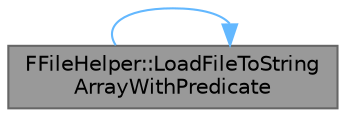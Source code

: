 digraph "FFileHelper::LoadFileToStringArrayWithPredicate"
{
 // INTERACTIVE_SVG=YES
 // LATEX_PDF_SIZE
  bgcolor="transparent";
  edge [fontname=Helvetica,fontsize=10,labelfontname=Helvetica,labelfontsize=10];
  node [fontname=Helvetica,fontsize=10,shape=box,height=0.2,width=0.4];
  rankdir="LR";
  Node1 [id="Node000001",label="FFileHelper::LoadFileToString\lArrayWithPredicate",height=0.2,width=0.4,color="gray40", fillcolor="grey60", style="filled", fontcolor="black",tooltip="Load a text file to an array of strings, filtered by a user-defined predicate."];
  Node1 -> Node1 [id="edge1_Node000001_Node000001",color="steelblue1",style="solid",tooltip=" "];
}
